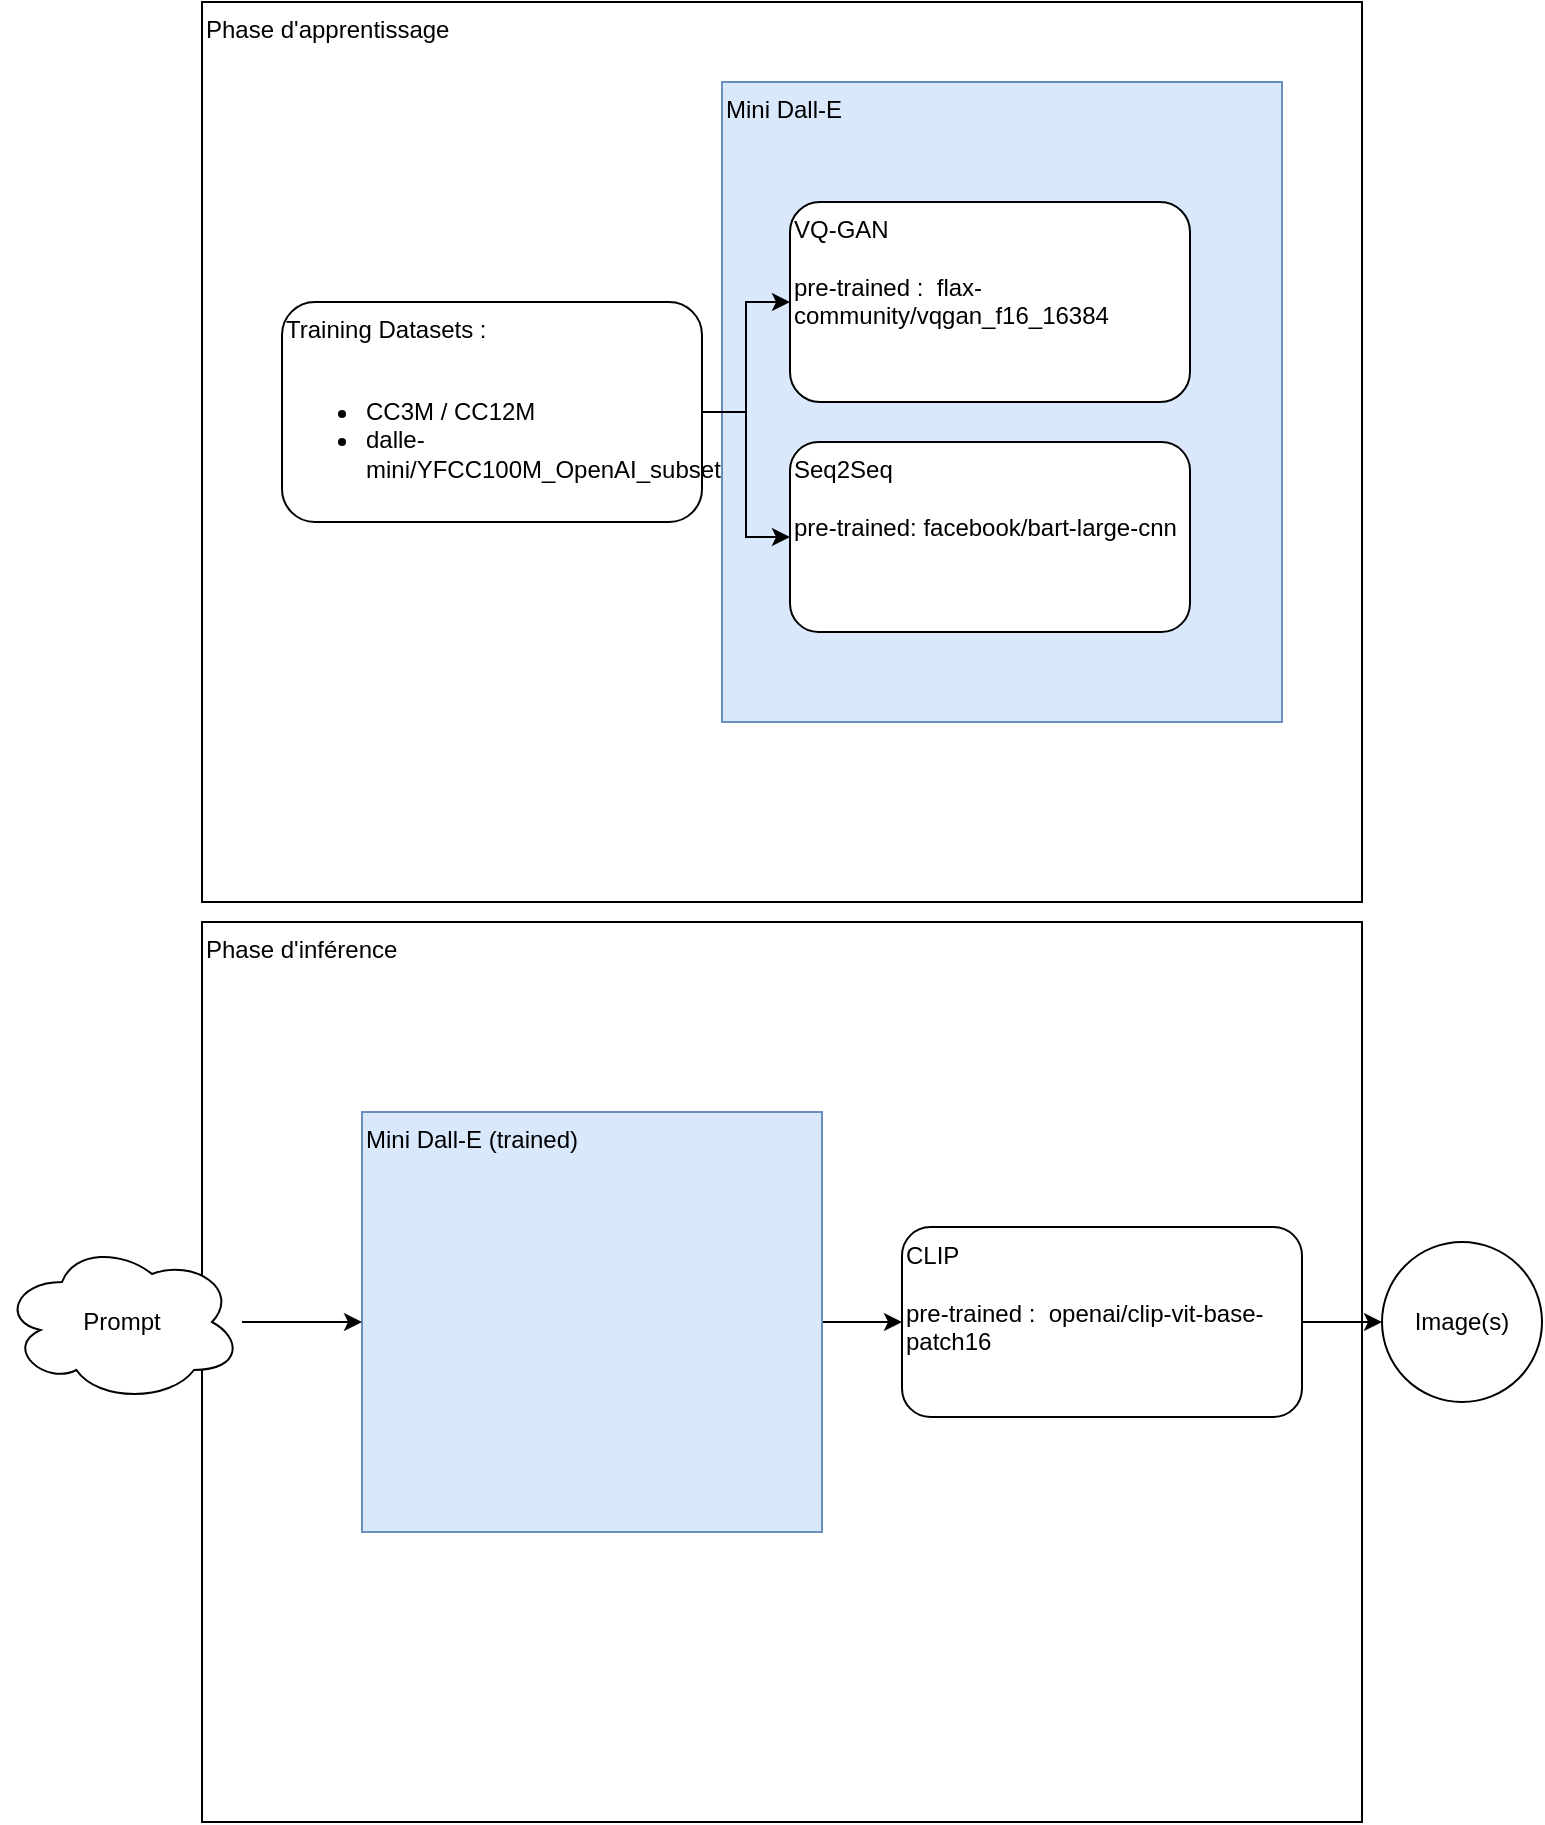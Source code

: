 <mxfile version="15.8.2" type="device"><diagram id="M6Sv0rlYeBRhu9MH7-fI" name="Page-1"><mxGraphModel dx="1422" dy="737" grid="1" gridSize="10" guides="1" tooltips="1" connect="1" arrows="1" fold="1" page="1" pageScale="1" pageWidth="827" pageHeight="1169" math="0" shadow="0"><root><mxCell id="0"/><mxCell id="1" parent="0"/><mxCell id="DnJK-ypMbmgP9C7vb5CS-1" value="Phase d'apprentissage" style="rounded=0;whiteSpace=wrap;html=1;verticalAlign=top;align=left;" parent="1" vertex="1"><mxGeometry x="120" y="80" width="580" height="450" as="geometry"/></mxCell><mxCell id="DnJK-ypMbmgP9C7vb5CS-9" value="Mini Dall-E" style="rounded=0;whiteSpace=wrap;html=1;align=left;verticalAlign=top;fillColor=#dae8fc;strokeColor=#6c8ebf;" parent="1" vertex="1"><mxGeometry x="380" y="120" width="280" height="320" as="geometry"/></mxCell><mxCell id="DnJK-ypMbmgP9C7vb5CS-2" value="Phase d'inférence" style="rounded=0;whiteSpace=wrap;html=1;verticalAlign=top;align=left;" parent="1" vertex="1"><mxGeometry x="120" y="540" width="580" height="450" as="geometry"/></mxCell><mxCell id="DnJK-ypMbmgP9C7vb5CS-3" value="VQ-GAN&lt;br&gt;&lt;br&gt;pre-trained :&amp;nbsp;&amp;nbsp;flax-community/vqgan_f16_16384" style="rounded=1;whiteSpace=wrap;html=1;align=left;verticalAlign=top;" parent="1" vertex="1"><mxGeometry x="414" y="180" width="200" height="100" as="geometry"/></mxCell><mxCell id="DnJK-ypMbmgP9C7vb5CS-4" value="Seq2Seq&lt;br&gt;&lt;br&gt;pre-trained: facebook/bart-large-cnn" style="rounded=1;whiteSpace=wrap;html=1;align=left;verticalAlign=top;" parent="1" vertex="1"><mxGeometry x="414" y="300" width="200" height="95" as="geometry"/></mxCell><mxCell id="DnJK-ypMbmgP9C7vb5CS-6" style="edgeStyle=orthogonalEdgeStyle;rounded=0;orthogonalLoop=1;jettySize=auto;html=1;entryX=0;entryY=0.5;entryDx=0;entryDy=0;" parent="1" source="DnJK-ypMbmgP9C7vb5CS-5" target="DnJK-ypMbmgP9C7vb5CS-3" edge="1"><mxGeometry relative="1" as="geometry"/></mxCell><mxCell id="DnJK-ypMbmgP9C7vb5CS-7" style="edgeStyle=orthogonalEdgeStyle;rounded=0;orthogonalLoop=1;jettySize=auto;html=1;entryX=0;entryY=0.5;entryDx=0;entryDy=0;" parent="1" source="DnJK-ypMbmgP9C7vb5CS-5" target="DnJK-ypMbmgP9C7vb5CS-4" edge="1"><mxGeometry relative="1" as="geometry"/></mxCell><mxCell id="DnJK-ypMbmgP9C7vb5CS-5" value="Training Datasets :&lt;br&gt;&lt;br&gt;&lt;ul&gt;&lt;li&gt;CC3M / CC12M&lt;/li&gt;&lt;li&gt;dalle-mini/YFCC100M_OpenAI_subset&lt;/li&gt;&lt;/ul&gt;" style="rounded=1;whiteSpace=wrap;html=1;align=left;verticalAlign=top;" parent="1" vertex="1"><mxGeometry x="160" y="230" width="210" height="110" as="geometry"/></mxCell><mxCell id="DnJK-ypMbmgP9C7vb5CS-15" style="edgeStyle=orthogonalEdgeStyle;rounded=0;orthogonalLoop=1;jettySize=auto;html=1;" parent="1" source="DnJK-ypMbmgP9C7vb5CS-8" target="DnJK-ypMbmgP9C7vb5CS-14" edge="1"><mxGeometry relative="1" as="geometry"/></mxCell><mxCell id="DnJK-ypMbmgP9C7vb5CS-8" value="CLIP&lt;br&gt;&lt;br&gt;pre-trained :&amp;nbsp;&amp;nbsp;openai/clip-vit-base-patch16" style="rounded=1;whiteSpace=wrap;html=1;align=left;verticalAlign=top;" parent="1" vertex="1"><mxGeometry x="470" y="692.5" width="200" height="95" as="geometry"/></mxCell><mxCell id="DnJK-ypMbmgP9C7vb5CS-11" style="edgeStyle=orthogonalEdgeStyle;rounded=0;orthogonalLoop=1;jettySize=auto;html=1;" parent="1" source="DnJK-ypMbmgP9C7vb5CS-10" target="DnJK-ypMbmgP9C7vb5CS-8" edge="1"><mxGeometry relative="1" as="geometry"/></mxCell><mxCell id="DnJK-ypMbmgP9C7vb5CS-10" value="Mini Dall-E (trained)" style="rounded=0;whiteSpace=wrap;html=1;align=left;verticalAlign=top;fillColor=#dae8fc;strokeColor=#6c8ebf;" parent="1" vertex="1"><mxGeometry x="200" y="635" width="230" height="210" as="geometry"/></mxCell><mxCell id="DnJK-ypMbmgP9C7vb5CS-13" style="edgeStyle=orthogonalEdgeStyle;rounded=0;orthogonalLoop=1;jettySize=auto;html=1;" parent="1" source="DnJK-ypMbmgP9C7vb5CS-12" target="DnJK-ypMbmgP9C7vb5CS-10" edge="1"><mxGeometry relative="1" as="geometry"/></mxCell><mxCell id="DnJK-ypMbmgP9C7vb5CS-12" value="Prompt" style="ellipse;shape=cloud;whiteSpace=wrap;html=1;align=center;verticalAlign=middle;" parent="1" vertex="1"><mxGeometry x="20" y="700" width="120" height="80" as="geometry"/></mxCell><mxCell id="DnJK-ypMbmgP9C7vb5CS-14" value="Image(s)" style="ellipse;whiteSpace=wrap;html=1;aspect=fixed;align=center;verticalAlign=middle;" parent="1" vertex="1"><mxGeometry x="710" y="700" width="80" height="80" as="geometry"/></mxCell></root></mxGraphModel></diagram></mxfile>